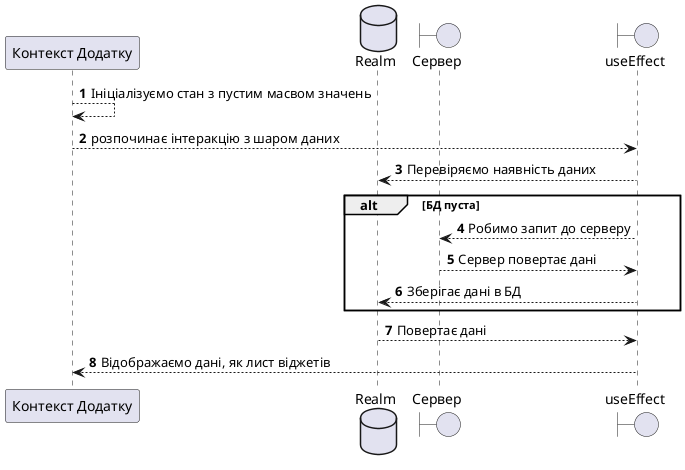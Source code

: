 @startuml
participant "Контекст Додатку" as App
database Realm
boundary "Сервер" as Network
boundary useEffect as useEffect
autonumber

App --> App : Ініціалізуємо стан з пустим масвом значень
App --> useEffect : розпочинає інтеракцію з шаром даних
useEffect --> Realm : Перевіряємо наявність даних
alt БД пуста
useEffect --> Network : Робимо запит до серверу
Network --> useEffect : Сервер повертає дані
useEffect --> Realm: Зберігає дані в БД
end
Realm --> useEffect: Повертає дані
useEffect --> App: Відображаємо дані, як лист віджетів
@enduml
